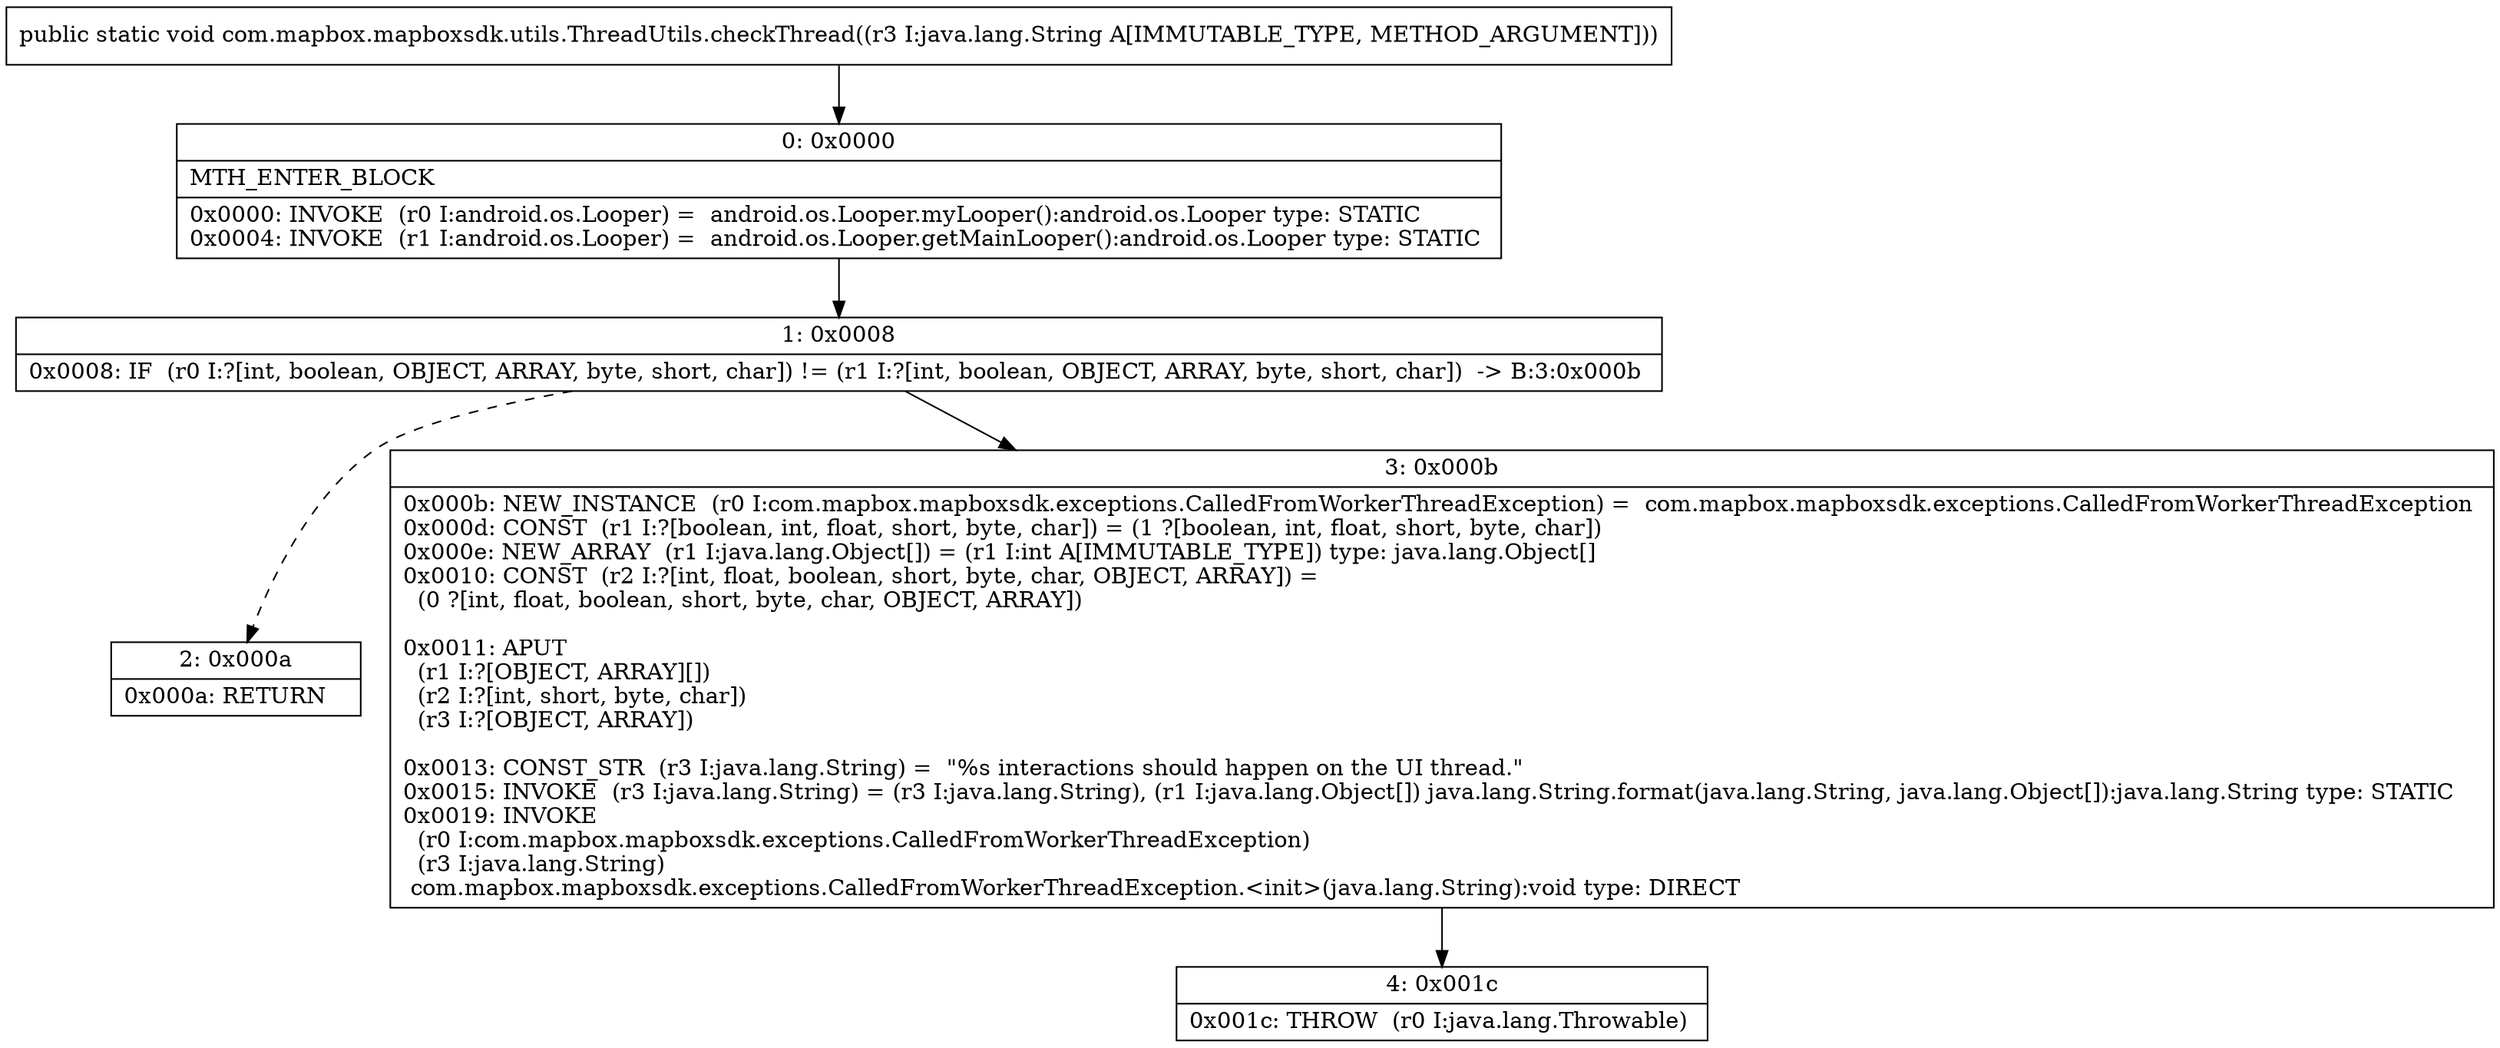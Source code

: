 digraph "CFG forcom.mapbox.mapboxsdk.utils.ThreadUtils.checkThread(Ljava\/lang\/String;)V" {
Node_0 [shape=record,label="{0\:\ 0x0000|MTH_ENTER_BLOCK\l|0x0000: INVOKE  (r0 I:android.os.Looper) =  android.os.Looper.myLooper():android.os.Looper type: STATIC \l0x0004: INVOKE  (r1 I:android.os.Looper) =  android.os.Looper.getMainLooper():android.os.Looper type: STATIC \l}"];
Node_1 [shape=record,label="{1\:\ 0x0008|0x0008: IF  (r0 I:?[int, boolean, OBJECT, ARRAY, byte, short, char]) != (r1 I:?[int, boolean, OBJECT, ARRAY, byte, short, char])  \-\> B:3:0x000b \l}"];
Node_2 [shape=record,label="{2\:\ 0x000a|0x000a: RETURN   \l}"];
Node_3 [shape=record,label="{3\:\ 0x000b|0x000b: NEW_INSTANCE  (r0 I:com.mapbox.mapboxsdk.exceptions.CalledFromWorkerThreadException) =  com.mapbox.mapboxsdk.exceptions.CalledFromWorkerThreadException \l0x000d: CONST  (r1 I:?[boolean, int, float, short, byte, char]) = (1 ?[boolean, int, float, short, byte, char]) \l0x000e: NEW_ARRAY  (r1 I:java.lang.Object[]) = (r1 I:int A[IMMUTABLE_TYPE]) type: java.lang.Object[] \l0x0010: CONST  (r2 I:?[int, float, boolean, short, byte, char, OBJECT, ARRAY]) = \l  (0 ?[int, float, boolean, short, byte, char, OBJECT, ARRAY])\l \l0x0011: APUT  \l  (r1 I:?[OBJECT, ARRAY][])\l  (r2 I:?[int, short, byte, char])\l  (r3 I:?[OBJECT, ARRAY])\l \l0x0013: CONST_STR  (r3 I:java.lang.String) =  \"%s interactions should happen on the UI thread.\" \l0x0015: INVOKE  (r3 I:java.lang.String) = (r3 I:java.lang.String), (r1 I:java.lang.Object[]) java.lang.String.format(java.lang.String, java.lang.Object[]):java.lang.String type: STATIC \l0x0019: INVOKE  \l  (r0 I:com.mapbox.mapboxsdk.exceptions.CalledFromWorkerThreadException)\l  (r3 I:java.lang.String)\l com.mapbox.mapboxsdk.exceptions.CalledFromWorkerThreadException.\<init\>(java.lang.String):void type: DIRECT \l}"];
Node_4 [shape=record,label="{4\:\ 0x001c|0x001c: THROW  (r0 I:java.lang.Throwable) \l}"];
MethodNode[shape=record,label="{public static void com.mapbox.mapboxsdk.utils.ThreadUtils.checkThread((r3 I:java.lang.String A[IMMUTABLE_TYPE, METHOD_ARGUMENT])) }"];
MethodNode -> Node_0;
Node_0 -> Node_1;
Node_1 -> Node_2[style=dashed];
Node_1 -> Node_3;
Node_3 -> Node_4;
}

